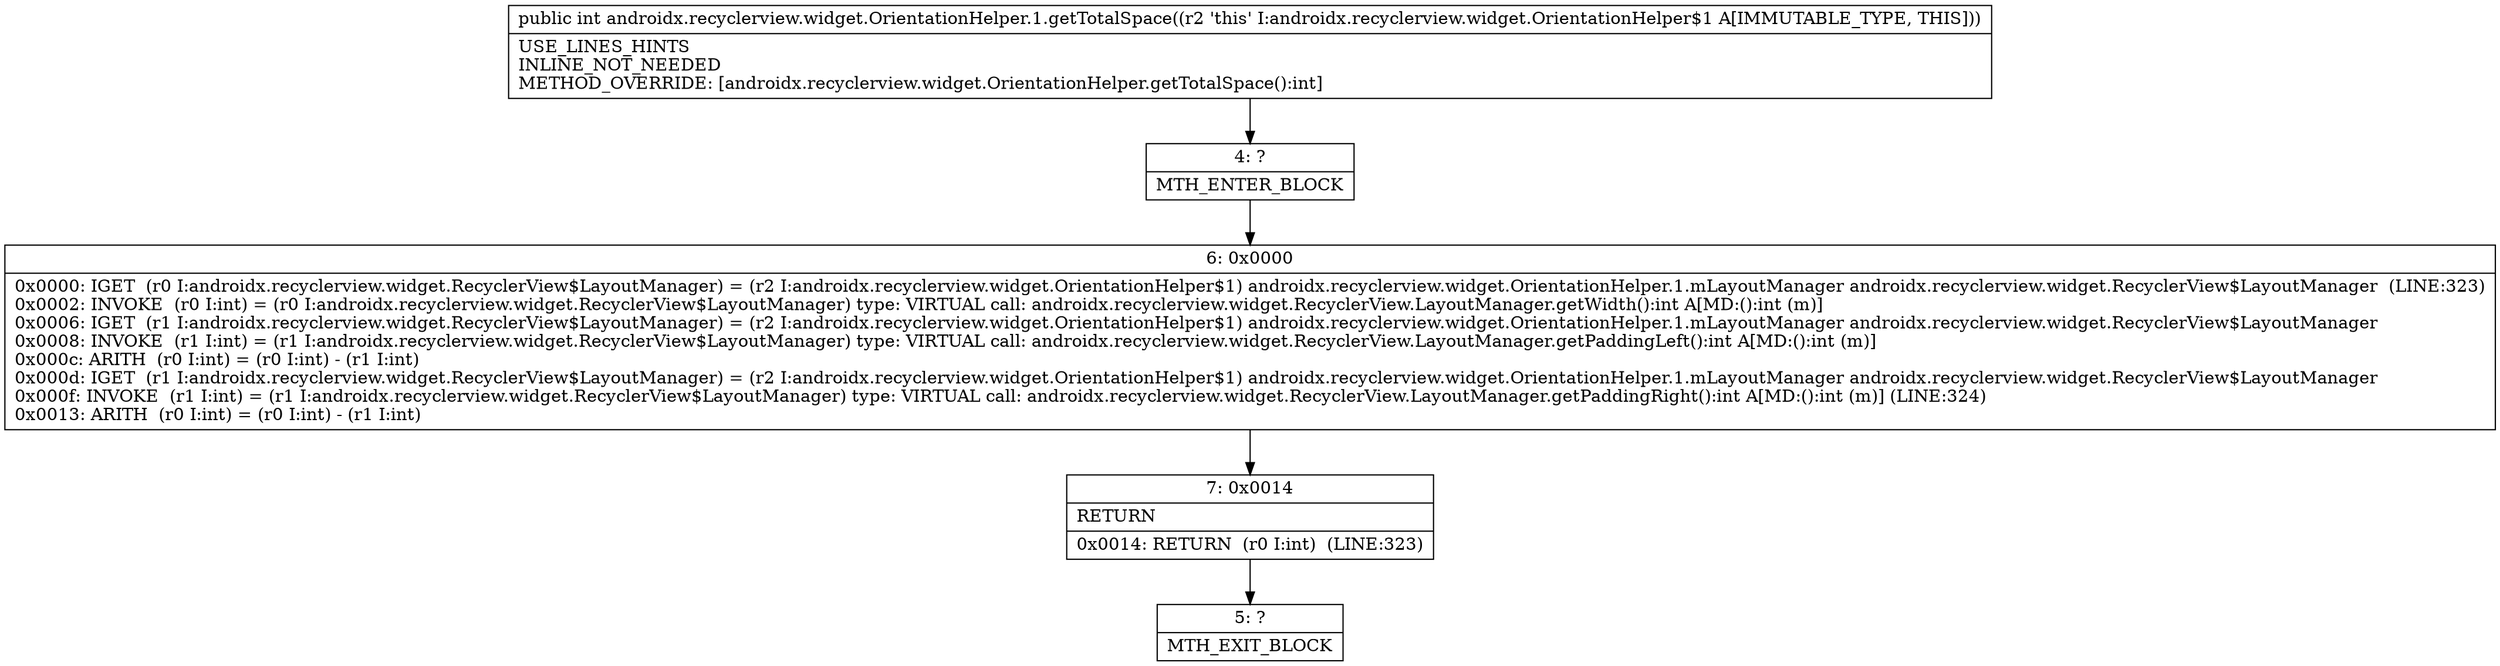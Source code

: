 digraph "CFG forandroidx.recyclerview.widget.OrientationHelper.1.getTotalSpace()I" {
Node_4 [shape=record,label="{4\:\ ?|MTH_ENTER_BLOCK\l}"];
Node_6 [shape=record,label="{6\:\ 0x0000|0x0000: IGET  (r0 I:androidx.recyclerview.widget.RecyclerView$LayoutManager) = (r2 I:androidx.recyclerview.widget.OrientationHelper$1) androidx.recyclerview.widget.OrientationHelper.1.mLayoutManager androidx.recyclerview.widget.RecyclerView$LayoutManager  (LINE:323)\l0x0002: INVOKE  (r0 I:int) = (r0 I:androidx.recyclerview.widget.RecyclerView$LayoutManager) type: VIRTUAL call: androidx.recyclerview.widget.RecyclerView.LayoutManager.getWidth():int A[MD:():int (m)]\l0x0006: IGET  (r1 I:androidx.recyclerview.widget.RecyclerView$LayoutManager) = (r2 I:androidx.recyclerview.widget.OrientationHelper$1) androidx.recyclerview.widget.OrientationHelper.1.mLayoutManager androidx.recyclerview.widget.RecyclerView$LayoutManager \l0x0008: INVOKE  (r1 I:int) = (r1 I:androidx.recyclerview.widget.RecyclerView$LayoutManager) type: VIRTUAL call: androidx.recyclerview.widget.RecyclerView.LayoutManager.getPaddingLeft():int A[MD:():int (m)]\l0x000c: ARITH  (r0 I:int) = (r0 I:int) \- (r1 I:int) \l0x000d: IGET  (r1 I:androidx.recyclerview.widget.RecyclerView$LayoutManager) = (r2 I:androidx.recyclerview.widget.OrientationHelper$1) androidx.recyclerview.widget.OrientationHelper.1.mLayoutManager androidx.recyclerview.widget.RecyclerView$LayoutManager \l0x000f: INVOKE  (r1 I:int) = (r1 I:androidx.recyclerview.widget.RecyclerView$LayoutManager) type: VIRTUAL call: androidx.recyclerview.widget.RecyclerView.LayoutManager.getPaddingRight():int A[MD:():int (m)] (LINE:324)\l0x0013: ARITH  (r0 I:int) = (r0 I:int) \- (r1 I:int) \l}"];
Node_7 [shape=record,label="{7\:\ 0x0014|RETURN\l|0x0014: RETURN  (r0 I:int)  (LINE:323)\l}"];
Node_5 [shape=record,label="{5\:\ ?|MTH_EXIT_BLOCK\l}"];
MethodNode[shape=record,label="{public int androidx.recyclerview.widget.OrientationHelper.1.getTotalSpace((r2 'this' I:androidx.recyclerview.widget.OrientationHelper$1 A[IMMUTABLE_TYPE, THIS]))  | USE_LINES_HINTS\lINLINE_NOT_NEEDED\lMETHOD_OVERRIDE: [androidx.recyclerview.widget.OrientationHelper.getTotalSpace():int]\l}"];
MethodNode -> Node_4;Node_4 -> Node_6;
Node_6 -> Node_7;
Node_7 -> Node_5;
}

